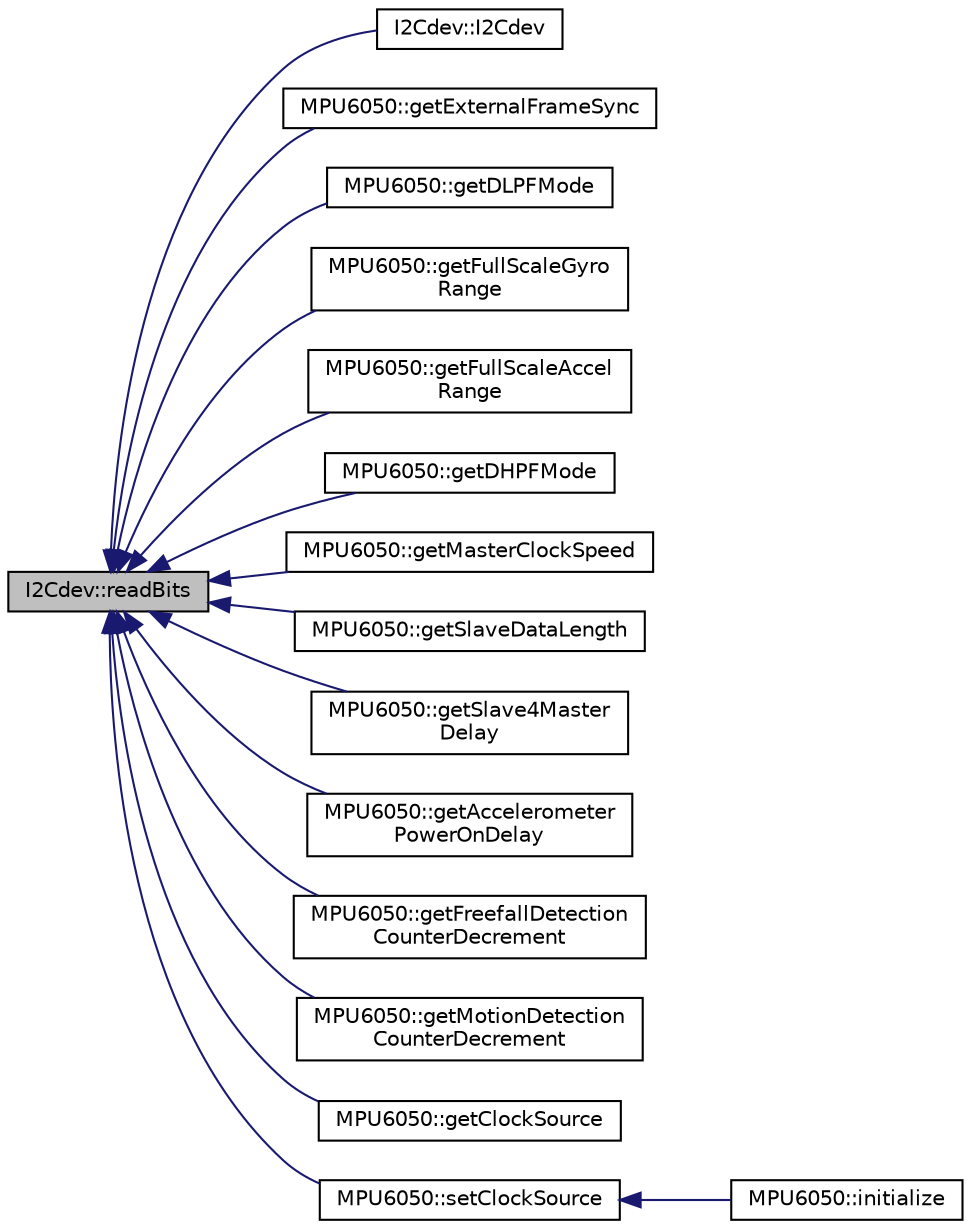 digraph "I2Cdev::readBits"
{
  edge [fontname="Helvetica",fontsize="10",labelfontname="Helvetica",labelfontsize="10"];
  node [fontname="Helvetica",fontsize="10",shape=record];
  rankdir="LR";
  Node94 [label="I2Cdev::readBits",height=0.2,width=0.4,color="black", fillcolor="grey75", style="filled", fontcolor="black"];
  Node94 -> Node95 [dir="back",color="midnightblue",fontsize="10",style="solid",fontname="Helvetica"];
  Node95 [label="I2Cdev::I2Cdev",height=0.2,width=0.4,color="black", fillcolor="white", style="filled",URL="$class_i2_cdev.html#a2f70586510cbda5c5267a10b4ca220b9"];
  Node94 -> Node96 [dir="back",color="midnightblue",fontsize="10",style="solid",fontname="Helvetica"];
  Node96 [label="MPU6050::getExternalFrameSync",height=0.2,width=0.4,color="black", fillcolor="white", style="filled",URL="$class_m_p_u6050.html#a902a7d486cd6ac21f8c378634dc6f59a",tooltip="Get external FSYNC configuration. "];
  Node94 -> Node97 [dir="back",color="midnightblue",fontsize="10",style="solid",fontname="Helvetica"];
  Node97 [label="MPU6050::getDLPFMode",height=0.2,width=0.4,color="black", fillcolor="white", style="filled",URL="$class_m_p_u6050.html#a9f2737fe22955fd85b2575ba8da874c6",tooltip="Get digital low-pass filter configuration. "];
  Node94 -> Node98 [dir="back",color="midnightblue",fontsize="10",style="solid",fontname="Helvetica"];
  Node98 [label="MPU6050::getFullScaleGyro\lRange",height=0.2,width=0.4,color="black", fillcolor="white", style="filled",URL="$class_m_p_u6050.html#acb1fa088d43d76230106a3226f343013",tooltip="Get full-scale gyroscope range. "];
  Node94 -> Node99 [dir="back",color="midnightblue",fontsize="10",style="solid",fontname="Helvetica"];
  Node99 [label="MPU6050::getFullScaleAccel\lRange",height=0.2,width=0.4,color="black", fillcolor="white", style="filled",URL="$class_m_p_u6050.html#a0fe2dad60c170cee7d614e08f243ffd0",tooltip="Get full-scale accelerometer range. "];
  Node94 -> Node100 [dir="back",color="midnightblue",fontsize="10",style="solid",fontname="Helvetica"];
  Node100 [label="MPU6050::getDHPFMode",height=0.2,width=0.4,color="black", fillcolor="white", style="filled",URL="$class_m_p_u6050.html#a4c3b84a906fcb5a65870fa557f797f4a",tooltip="Get the high-pass filter configuration. "];
  Node94 -> Node101 [dir="back",color="midnightblue",fontsize="10",style="solid",fontname="Helvetica"];
  Node101 [label="MPU6050::getMasterClockSpeed",height=0.2,width=0.4,color="black", fillcolor="white", style="filled",URL="$class_m_p_u6050.html#a4cda448ef5c5736bd14188947342d636",tooltip="Get I2C master clock speed. "];
  Node94 -> Node102 [dir="back",color="midnightblue",fontsize="10",style="solid",fontname="Helvetica"];
  Node102 [label="MPU6050::getSlaveDataLength",height=0.2,width=0.4,color="black", fillcolor="white", style="filled",URL="$class_m_p_u6050.html#a54c2a48b3cb79106bcaf75accf6cd311",tooltip="Get number of bytes to read for the specified slave (0-3). "];
  Node94 -> Node103 [dir="back",color="midnightblue",fontsize="10",style="solid",fontname="Helvetica"];
  Node103 [label="MPU6050::getSlave4Master\lDelay",height=0.2,width=0.4,color="black", fillcolor="white", style="filled",URL="$class_m_p_u6050.html#a9a4585b3c9e61478db198011107a56a9",tooltip="Get Slave 4 master delay value. "];
  Node94 -> Node104 [dir="back",color="midnightblue",fontsize="10",style="solid",fontname="Helvetica"];
  Node104 [label="MPU6050::getAccelerometer\lPowerOnDelay",height=0.2,width=0.4,color="black", fillcolor="white", style="filled",URL="$class_m_p_u6050.html#aae903df2accc687423f9cd0a78f9cd32",tooltip="Get accelerometer power-on delay. "];
  Node94 -> Node105 [dir="back",color="midnightblue",fontsize="10",style="solid",fontname="Helvetica"];
  Node105 [label="MPU6050::getFreefallDetection\lCounterDecrement",height=0.2,width=0.4,color="black", fillcolor="white", style="filled",URL="$class_m_p_u6050.html#af6d6fa9869636989a8b29c4827ad7de8",tooltip="Get Free Fall detection counter decrement configuration. "];
  Node94 -> Node106 [dir="back",color="midnightblue",fontsize="10",style="solid",fontname="Helvetica"];
  Node106 [label="MPU6050::getMotionDetection\lCounterDecrement",height=0.2,width=0.4,color="black", fillcolor="white", style="filled",URL="$class_m_p_u6050.html#a0ed8de8eb440dbfdec829297527b0da6",tooltip="Get Motion detection counter decrement configuration. "];
  Node94 -> Node107 [dir="back",color="midnightblue",fontsize="10",style="solid",fontname="Helvetica"];
  Node107 [label="MPU6050::getClockSource",height=0.2,width=0.4,color="black", fillcolor="white", style="filled",URL="$class_m_p_u6050.html#a8ed670258a805807b5102cdc5d0996a8",tooltip="Get clock source setting. "];
  Node94 -> Node108 [dir="back",color="midnightblue",fontsize="10",style="solid",fontname="Helvetica"];
  Node108 [label="MPU6050::setClockSource",height=0.2,width=0.4,color="black", fillcolor="white", style="filled",URL="$class_m_p_u6050.html#a4c1cd147d038e024bdeaa053c4d77734",tooltip="Set clock source setting. "];
  Node108 -> Node109 [dir="back",color="midnightblue",fontsize="10",style="solid",fontname="Helvetica"];
  Node109 [label="MPU6050::initialize",height=0.2,width=0.4,color="black", fillcolor="white", style="filled",URL="$class_m_p_u6050.html#abd8fc6c18adf158011118fbccc7e7054",tooltip="Power on and prepare for general usage. "];
}
